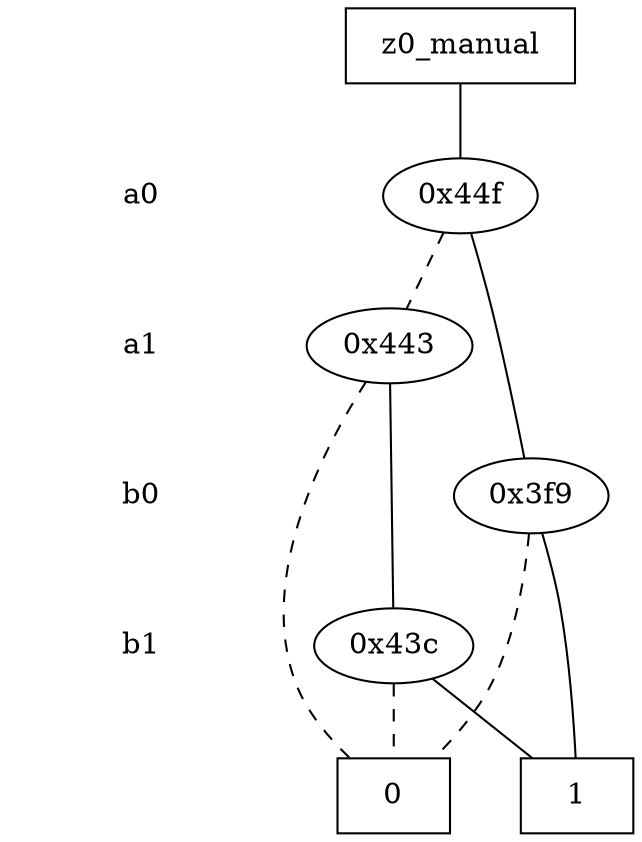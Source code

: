 digraph "ZDD" {
size = "7.5,10"
center = true;
edge [dir = none];
{ node [shape = plaintext];
  edge [style = invis];
  "CONST NODES" [style = invis];
" a0 " -> " a1 " -> " b0 " -> " b1 " -> "CONST NODES"; 
}
{ rank = same; node [shape = box]; edge [style = invis];
"  z0_manual  "; }
{ rank = same; " a0 ";
"0x44f";
}
{ rank = same; " a1 ";
"0x443";
}
{ rank = same; " b0 ";
"0x3f9";
}
{ rank = same; " b1 ";
"0x43c";
}
{ rank = same; "CONST NODES";
{ node [shape = box]; "0x1fd";
"0x1fc";
}
}
"  z0_manual  " -> "0x44f" [style = solid];
"0x44f" -> "0x3f9";
"0x44f" -> "0x443" [style = dashed];
"0x443" -> "0x43c";
"0x443" -> "0x1fd" [style = dashed];
"0x3f9" -> "0x1fc";
"0x3f9" -> "0x1fd" [style = dashed];
"0x43c" -> "0x1fc";
"0x43c" -> "0x1fd" [style = dashed];
"0x1fd" [label = "0"];
"0x1fc" [label = "1"];
}
